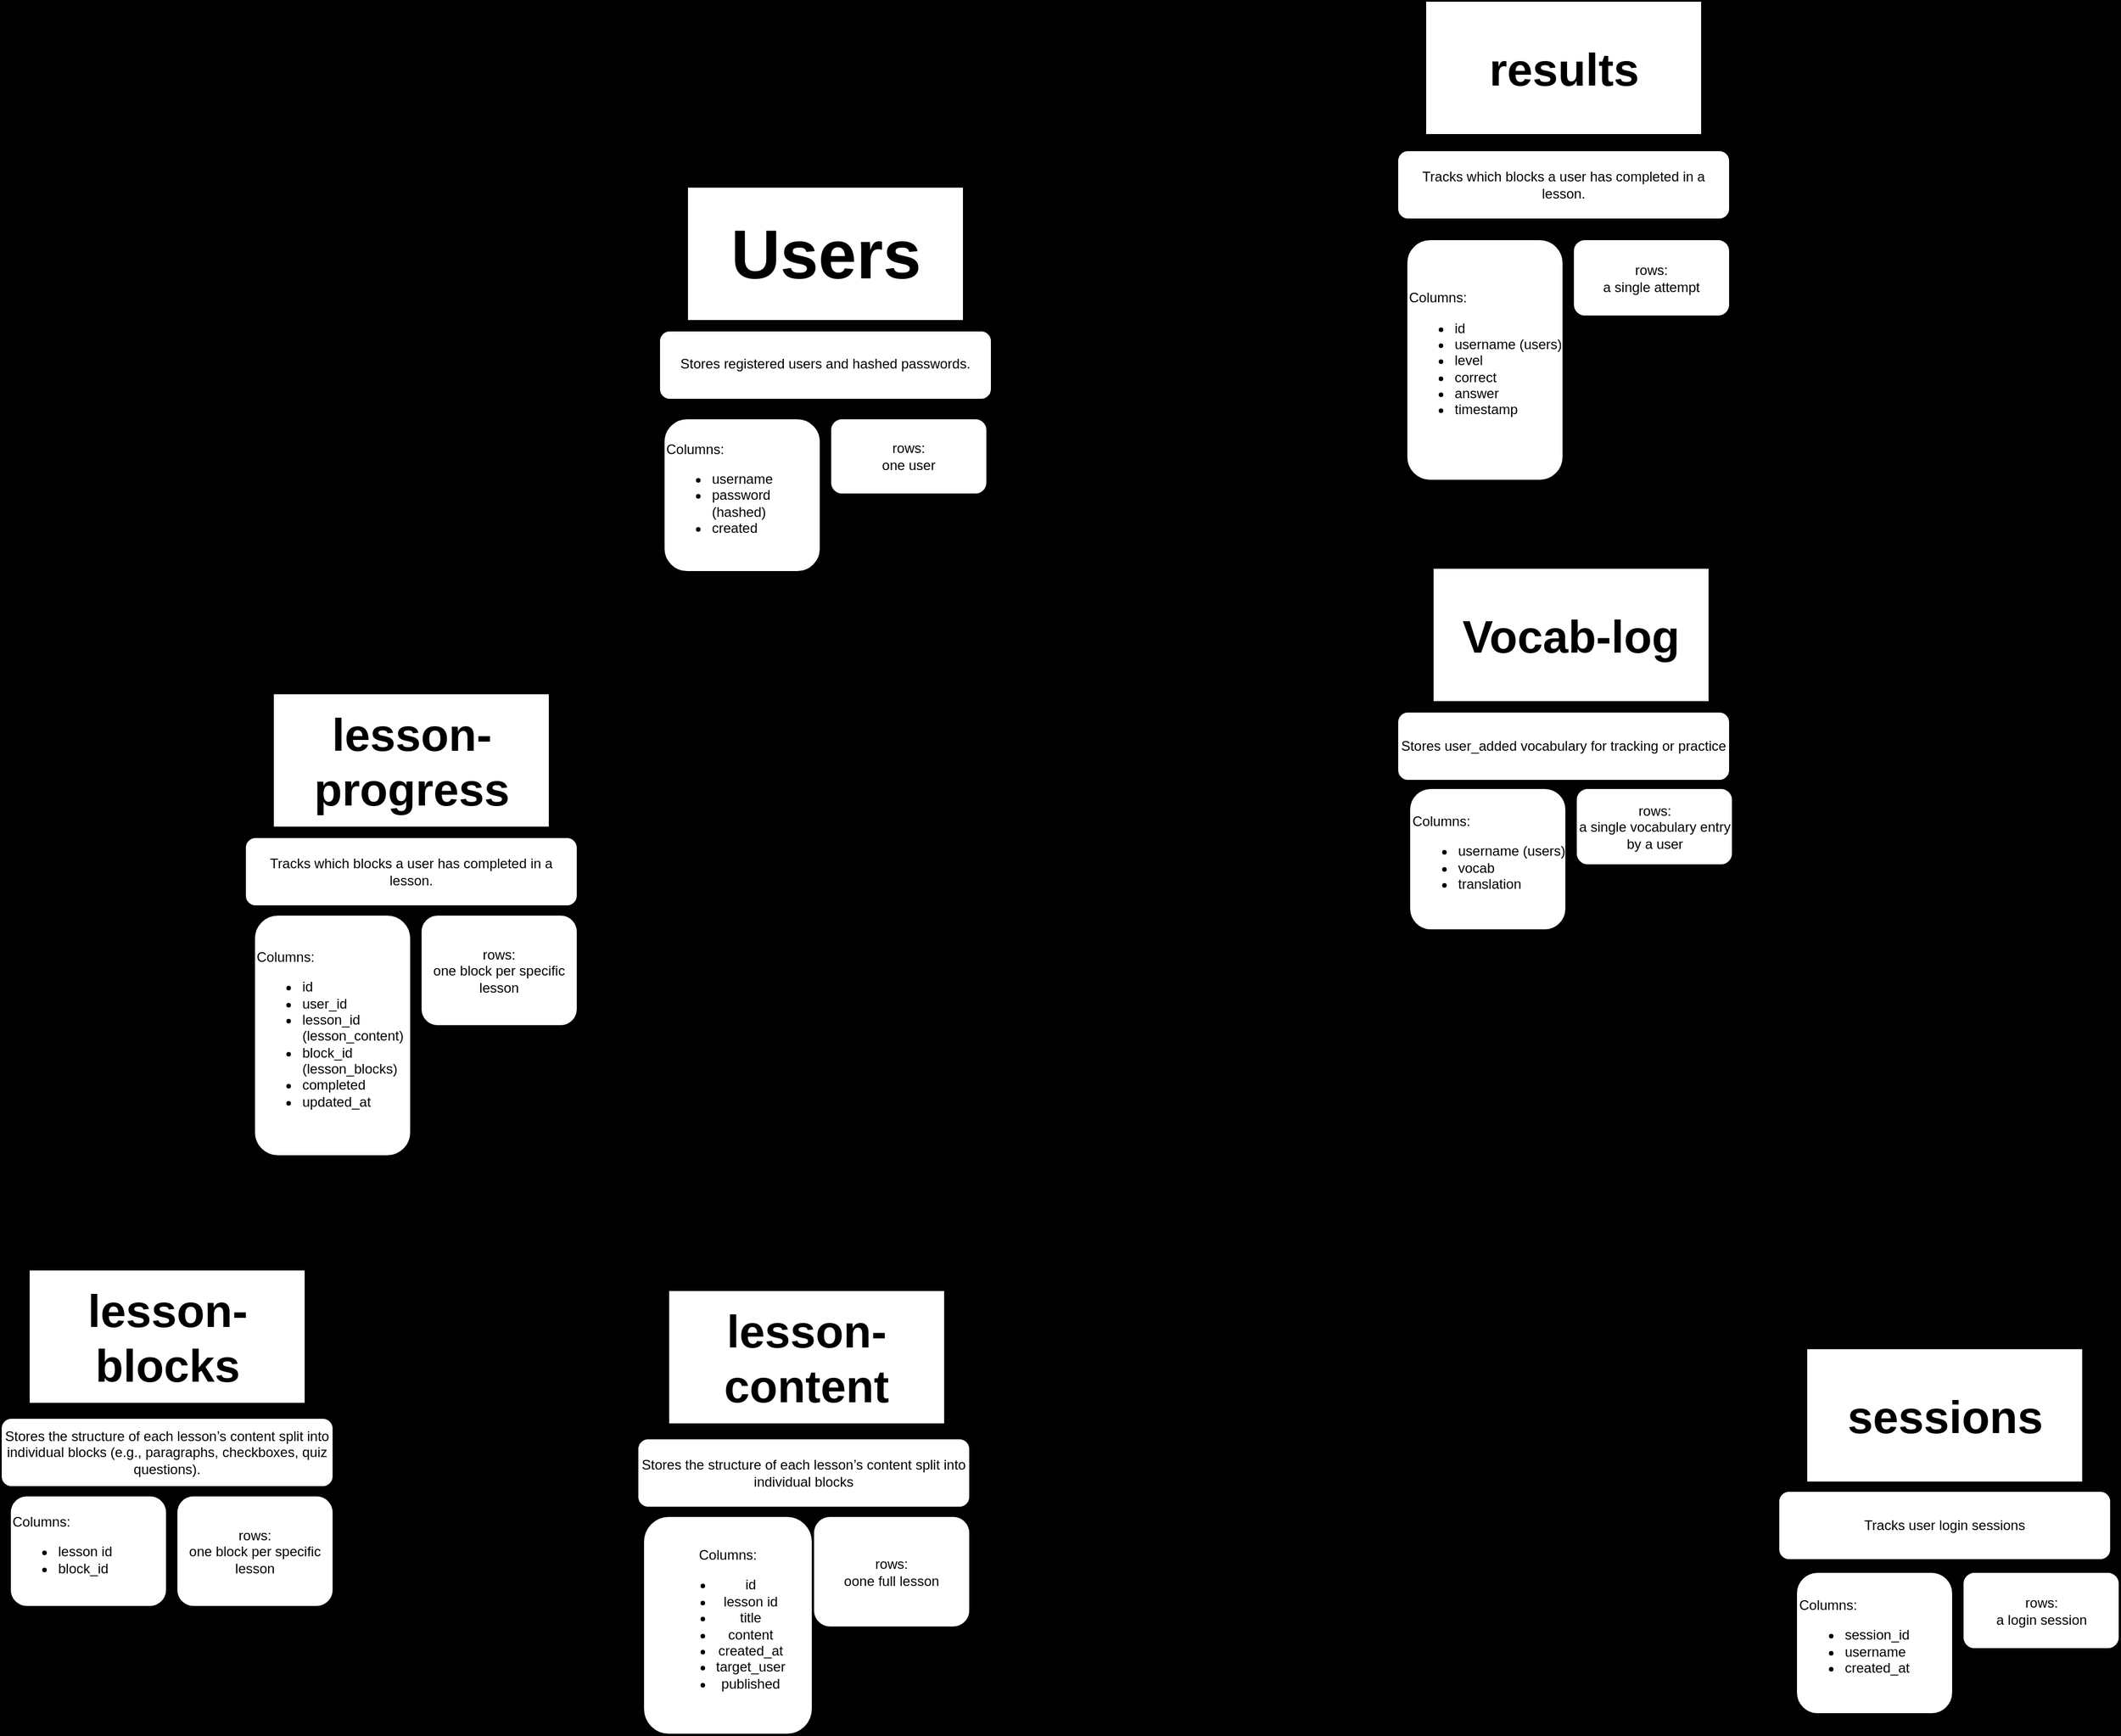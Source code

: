 <mxfile>
    <diagram id="lKOQLnMOX3AJ_dL-_zPY" name="Page-1">
        <mxGraphModel dx="2505" dy="1393" grid="0" gridSize="10" guides="1" tooltips="1" connect="1" arrows="1" fold="1" page="0" pageScale="1" pageWidth="827" pageHeight="1169" background="#000000" math="0" shadow="0">
            <root>
                <mxCell id="0"/>
                <mxCell id="1" parent="0"/>
                <mxCell id="2" value="&lt;font style=&quot;font-size: 60px;&quot;&gt;&lt;b&gt;Users&lt;/b&gt;&lt;/font&gt;" style="rounded=0;whiteSpace=wrap;html=1;" vertex="1" parent="1">
                    <mxGeometry x="-289.5" y="-194" width="242" height="117" as="geometry"/>
                </mxCell>
                <mxCell id="9" value="Stores the structure of each lesson’s content split into individual blocks" style="rounded=1;whiteSpace=wrap;html=1;" vertex="1" parent="1">
                    <mxGeometry x="-333" y="903" width="291" height="60" as="geometry"/>
                </mxCell>
                <mxCell id="10" value="&lt;span style=&quot;color: rgb(0, 0, 0);&quot;&gt;&lt;font style=&quot;font-size: 40px;&quot;&gt;&lt;b&gt;Vocab-log&lt;/b&gt;&lt;/font&gt;&lt;/span&gt;" style="rounded=0;whiteSpace=wrap;html=1;" vertex="1" parent="1">
                    <mxGeometry x="364" y="140" width="242" height="117" as="geometry"/>
                </mxCell>
                <mxCell id="11" value="&lt;span style=&quot;color: rgb(0, 0, 0);&quot;&gt;&lt;font style=&quot;font-size: 40px;&quot;&gt;&lt;b&gt;results&lt;/b&gt;&lt;/font&gt;&lt;/span&gt;" style="rounded=0;whiteSpace=wrap;html=1;" vertex="1" parent="1">
                    <mxGeometry x="357.5" y="-357" width="242" height="117" as="geometry"/>
                </mxCell>
                <mxCell id="12" value="&lt;span style=&quot;color: rgb(0, 0, 0);&quot;&gt;&lt;font style=&quot;font-size: 40px;&quot;&gt;&lt;b&gt;lesson-progress&lt;/b&gt;&lt;/font&gt;&lt;/span&gt;" style="rounded=0;whiteSpace=wrap;html=1;" vertex="1" parent="1">
                    <mxGeometry x="-652.5" y="250" width="242" height="117" as="geometry"/>
                </mxCell>
                <mxCell id="13" value="&lt;span style=&quot;color: rgb(0, 0, 0);&quot;&gt;&lt;font style=&quot;font-size: 40px;&quot;&gt;&lt;b&gt;sessions&lt;/b&gt;&lt;/font&gt;&lt;/span&gt;" style="rounded=0;whiteSpace=wrap;html=1;" vertex="1" parent="1">
                    <mxGeometry x="691.5" y="824" width="242" height="117" as="geometry"/>
                </mxCell>
                <mxCell id="14" value="&lt;span style=&quot;color: rgb(0, 0, 0);&quot;&gt;&lt;font style=&quot;font-size: 40px;&quot;&gt;&lt;b&gt;lesson-blocks&lt;/b&gt;&lt;/font&gt;&lt;/span&gt;" style="rounded=0;whiteSpace=wrap;html=1;" vertex="1" parent="1">
                    <mxGeometry x="-866.5" y="755" width="242" height="117" as="geometry"/>
                </mxCell>
                <mxCell id="15" value="&lt;span style=&quot;color: rgb(0, 0, 0);&quot;&gt;&lt;font style=&quot;font-size: 40px;&quot;&gt;&lt;b&gt;lesson-content&lt;/b&gt;&lt;/font&gt;&lt;/span&gt;" style="rounded=0;whiteSpace=wrap;html=1;" vertex="1" parent="1">
                    <mxGeometry x="-306" y="773" width="242" height="117" as="geometry"/>
                </mxCell>
                <mxCell id="16" value="Columns:&lt;div&gt;&lt;ul&gt;&lt;li&gt;id&lt;/li&gt;&lt;li&gt;lesson id&lt;/li&gt;&lt;li&gt;title&lt;/li&gt;&lt;li&gt;content&lt;/li&gt;&lt;li&gt;created_at&lt;/li&gt;&lt;li&gt;target_user&lt;/li&gt;&lt;li&gt;published&lt;/li&gt;&lt;/ul&gt;&lt;/div&gt;" style="rounded=1;whiteSpace=wrap;html=1;align=center;" vertex="1" parent="1">
                    <mxGeometry x="-328" y="971" width="148" height="191" as="geometry"/>
                </mxCell>
                <mxCell id="17" value="Stores the structure of each lesson’s content split into individual blocks (e.g., paragraphs, checkboxes, quiz questions)." style="rounded=1;whiteSpace=wrap;html=1;" vertex="1" parent="1">
                    <mxGeometry x="-891" y="885" width="291" height="60" as="geometry"/>
                </mxCell>
                <mxCell id="18" value="Columns:&lt;div&gt;&lt;ul&gt;&lt;li&gt;lesson id&lt;/li&gt;&lt;li&gt;block_id&lt;/li&gt;&lt;/ul&gt;&lt;/div&gt;" style="rounded=1;whiteSpace=wrap;html=1;align=left;" vertex="1" parent="1">
                    <mxGeometry x="-883" y="953" width="137" height="97" as="geometry"/>
                </mxCell>
                <mxCell id="19" value="rows:&lt;div&gt;one block per specific lesson&lt;/div&gt;" style="rounded=1;whiteSpace=wrap;html=1;align=center;" vertex="1" parent="1">
                    <mxGeometry x="-737" y="953" width="137" height="97" as="geometry"/>
                </mxCell>
                <mxCell id="20" value="rows:&lt;div&gt;oone full lesson&lt;/div&gt;" style="rounded=1;whiteSpace=wrap;html=1;align=center;" vertex="1" parent="1">
                    <mxGeometry x="-179" y="971" width="137" height="97" as="geometry"/>
                </mxCell>
                <mxCell id="21" value="Tracks which blocks a user has completed in a lesson." style="rounded=1;whiteSpace=wrap;html=1;" vertex="1" parent="1">
                    <mxGeometry x="-677" y="376" width="291" height="60" as="geometry"/>
                </mxCell>
                <mxCell id="22" value="Columns:&lt;div&gt;&lt;ul&gt;&lt;li&gt;id&lt;/li&gt;&lt;li&gt;user_id&lt;/li&gt;&lt;li&gt;lesson_id (lesson_content)&lt;/li&gt;&lt;li&gt;block_id (lesson_blocks)&lt;/li&gt;&lt;li&gt;completed&lt;/li&gt;&lt;li&gt;updated_at&lt;/li&gt;&lt;/ul&gt;&lt;/div&gt;" style="rounded=1;whiteSpace=wrap;html=1;align=left;" vertex="1" parent="1">
                    <mxGeometry x="-669" y="444" width="137" height="211" as="geometry"/>
                </mxCell>
                <mxCell id="23" value="rows:&lt;div&gt;one block per specific lesson&lt;/div&gt;" style="rounded=1;whiteSpace=wrap;html=1;align=center;" vertex="1" parent="1">
                    <mxGeometry x="-523" y="444" width="137" height="97" as="geometry"/>
                </mxCell>
                <mxCell id="24" value="Tracks which blocks a user has completed in a lesson." style="rounded=1;whiteSpace=wrap;html=1;" vertex="1" parent="1">
                    <mxGeometry x="333" y="-226" width="291" height="60" as="geometry"/>
                </mxCell>
                <mxCell id="25" value="Columns:&lt;div&gt;&lt;ul&gt;&lt;li&gt;id&lt;/li&gt;&lt;li&gt;username (users)&lt;/li&gt;&lt;li&gt;level&lt;/li&gt;&lt;li&gt;correct&lt;/li&gt;&lt;li&gt;answer&lt;/li&gt;&lt;li&gt;timestamp&lt;/li&gt;&lt;/ul&gt;&lt;/div&gt;" style="rounded=1;whiteSpace=wrap;html=1;align=left;" vertex="1" parent="1">
                    <mxGeometry x="341" y="-148" width="137" height="211" as="geometry"/>
                </mxCell>
                <mxCell id="26" value="rows:&lt;div&gt;a single attempt&lt;/div&gt;" style="rounded=1;whiteSpace=wrap;html=1;align=center;" vertex="1" parent="1">
                    <mxGeometry x="487" y="-148" width="137" height="67" as="geometry"/>
                </mxCell>
                <mxCell id="27" value="&lt;p class=&quot;&quot; data-end=&quot;2350&quot; data-start=&quot;2305&quot;&gt;Stores registered users and hashed passwords.&lt;/p&gt;&lt;h3 class=&quot;&quot; data-end=&quot;2364&quot; data-start=&quot;2352&quot;&gt;&lt;/h3&gt;" style="rounded=1;whiteSpace=wrap;html=1;verticalAlign=middle;" vertex="1" parent="1">
                    <mxGeometry x="-314" y="-68" width="291" height="60" as="geometry"/>
                </mxCell>
                <mxCell id="28" value="Columns:&lt;div&gt;&lt;ul&gt;&lt;li&gt;username&lt;/li&gt;&lt;li&gt;password (hashed)&lt;/li&gt;&lt;li&gt;created&lt;/li&gt;&lt;/ul&gt;&lt;/div&gt;" style="rounded=1;whiteSpace=wrap;html=1;align=left;" vertex="1" parent="1">
                    <mxGeometry x="-310" y="9" width="137" height="134" as="geometry"/>
                </mxCell>
                <mxCell id="29" value="rows:&lt;div&gt;one user&lt;/div&gt;" style="rounded=1;whiteSpace=wrap;html=1;align=center;" vertex="1" parent="1">
                    <mxGeometry x="-164" y="9" width="137" height="66" as="geometry"/>
                </mxCell>
                <mxCell id="30" value="Tracks user login sessions" style="rounded=1;whiteSpace=wrap;html=1;" vertex="1" parent="1">
                    <mxGeometry x="667" y="949" width="291" height="60" as="geometry"/>
                </mxCell>
                <mxCell id="31" value="Columns:&lt;div&gt;&lt;ul&gt;&lt;li&gt;session_id&lt;/li&gt;&lt;li&gt;username&lt;/li&gt;&lt;li&gt;created_at&lt;/li&gt;&lt;/ul&gt;&lt;/div&gt;" style="rounded=1;whiteSpace=wrap;html=1;align=left;" vertex="1" parent="1">
                    <mxGeometry x="682.5" y="1020" width="137" height="124" as="geometry"/>
                </mxCell>
                <mxCell id="33" value="" style="edgeStyle=none;html=1;" edge="1" parent="1" source="32" target="31">
                    <mxGeometry relative="1" as="geometry"/>
                </mxCell>
                <mxCell id="32" value="rows:&lt;div&gt;a login session&lt;/div&gt;" style="rounded=1;whiteSpace=wrap;html=1;align=center;" vertex="1" parent="1">
                    <mxGeometry x="828.5" y="1020" width="137" height="67" as="geometry"/>
                </mxCell>
                <mxCell id="34" value="Stores user_added vocabulary for tracking or practice" style="rounded=1;whiteSpace=wrap;html=1;" vertex="1" parent="1">
                    <mxGeometry x="333" y="266" width="291" height="60" as="geometry"/>
                </mxCell>
                <mxCell id="35" value="Columns:&lt;div&gt;&lt;ul&gt;&lt;li&gt;username (users)&lt;/li&gt;&lt;li&gt;vocab&lt;/li&gt;&lt;li&gt;translation&lt;/li&gt;&lt;/ul&gt;&lt;/div&gt;" style="rounded=1;whiteSpace=wrap;html=1;align=left;" vertex="1" parent="1">
                    <mxGeometry x="343.5" y="333" width="137" height="124" as="geometry"/>
                </mxCell>
                <mxCell id="36" value="" style="edgeStyle=none;html=1;" edge="1" parent="1" source="37" target="35">
                    <mxGeometry relative="1" as="geometry"/>
                </mxCell>
                <mxCell id="37" value="rows:&lt;div&gt;a single vocabulary entry by a user&lt;/div&gt;" style="rounded=1;whiteSpace=wrap;html=1;align=center;" vertex="1" parent="1">
                    <mxGeometry x="489.5" y="333" width="137" height="67" as="geometry"/>
                </mxCell>
            </root>
        </mxGraphModel>
    </diagram>
</mxfile>